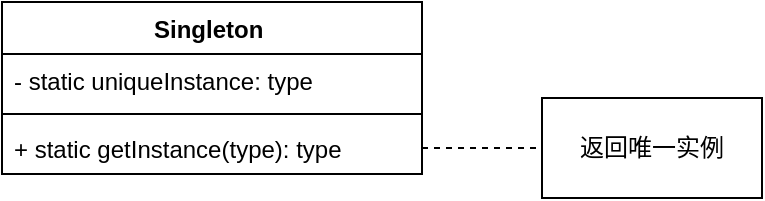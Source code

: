 <mxfile version="21.2.1" type="github">
  <diagram name="第 1 页" id="62jKKd1MeWJq-knJwbuD">
    <mxGraphModel dx="591" dy="419" grid="1" gridSize="10" guides="1" tooltips="1" connect="1" arrows="1" fold="1" page="1" pageScale="1" pageWidth="827" pageHeight="1169" math="0" shadow="0">
      <root>
        <mxCell id="0" />
        <mxCell id="1" parent="0" />
        <mxCell id="obRlf4qOVXI2L_vl3swj-1" value="Singleton&lt;span style=&quot;white-space: pre;&quot;&gt;	&lt;/span&gt;" style="swimlane;fontStyle=1;align=center;verticalAlign=top;childLayout=stackLayout;horizontal=1;startSize=26;horizontalStack=0;resizeParent=1;resizeParentMax=0;resizeLast=0;collapsible=1;marginBottom=0;whiteSpace=wrap;html=1;" vertex="1" parent="1">
          <mxGeometry x="110" y="270" width="210" height="86" as="geometry" />
        </mxCell>
        <mxCell id="obRlf4qOVXI2L_vl3swj-2" value="- static uniqueInstance: type" style="text;strokeColor=none;fillColor=none;align=left;verticalAlign=top;spacingLeft=4;spacingRight=4;overflow=hidden;rotatable=0;points=[[0,0.5],[1,0.5]];portConstraint=eastwest;whiteSpace=wrap;html=1;" vertex="1" parent="obRlf4qOVXI2L_vl3swj-1">
          <mxGeometry y="26" width="210" height="26" as="geometry" />
        </mxCell>
        <mxCell id="obRlf4qOVXI2L_vl3swj-3" value="" style="line;strokeWidth=1;fillColor=none;align=left;verticalAlign=middle;spacingTop=-1;spacingLeft=3;spacingRight=3;rotatable=0;labelPosition=right;points=[];portConstraint=eastwest;strokeColor=inherit;" vertex="1" parent="obRlf4qOVXI2L_vl3swj-1">
          <mxGeometry y="52" width="210" height="8" as="geometry" />
        </mxCell>
        <mxCell id="obRlf4qOVXI2L_vl3swj-4" value="+ static&amp;nbsp;getInstance&lt;span style=&quot;background-color: initial;&quot;&gt;(type): type&lt;/span&gt;" style="text;strokeColor=none;fillColor=none;align=left;verticalAlign=top;spacingLeft=4;spacingRight=4;overflow=hidden;rotatable=0;points=[[0,0.5],[1,0.5]];portConstraint=eastwest;whiteSpace=wrap;html=1;" vertex="1" parent="obRlf4qOVXI2L_vl3swj-1">
          <mxGeometry y="60" width="210" height="26" as="geometry" />
        </mxCell>
        <mxCell id="obRlf4qOVXI2L_vl3swj-9" value="返回唯一实例" style="html=1;whiteSpace=wrap;" vertex="1" parent="1">
          <mxGeometry x="380" y="318" width="110" height="50" as="geometry" />
        </mxCell>
        <mxCell id="obRlf4qOVXI2L_vl3swj-8" style="edgeStyle=orthogonalEdgeStyle;rounded=0;orthogonalLoop=1;jettySize=auto;html=1;dashed=1;endArrow=none;endFill=0;" edge="1" parent="1" source="obRlf4qOVXI2L_vl3swj-4" target="obRlf4qOVXI2L_vl3swj-9">
          <mxGeometry relative="1" as="geometry">
            <mxPoint x="380" y="343" as="targetPoint" />
          </mxGeometry>
        </mxCell>
      </root>
    </mxGraphModel>
  </diagram>
</mxfile>
